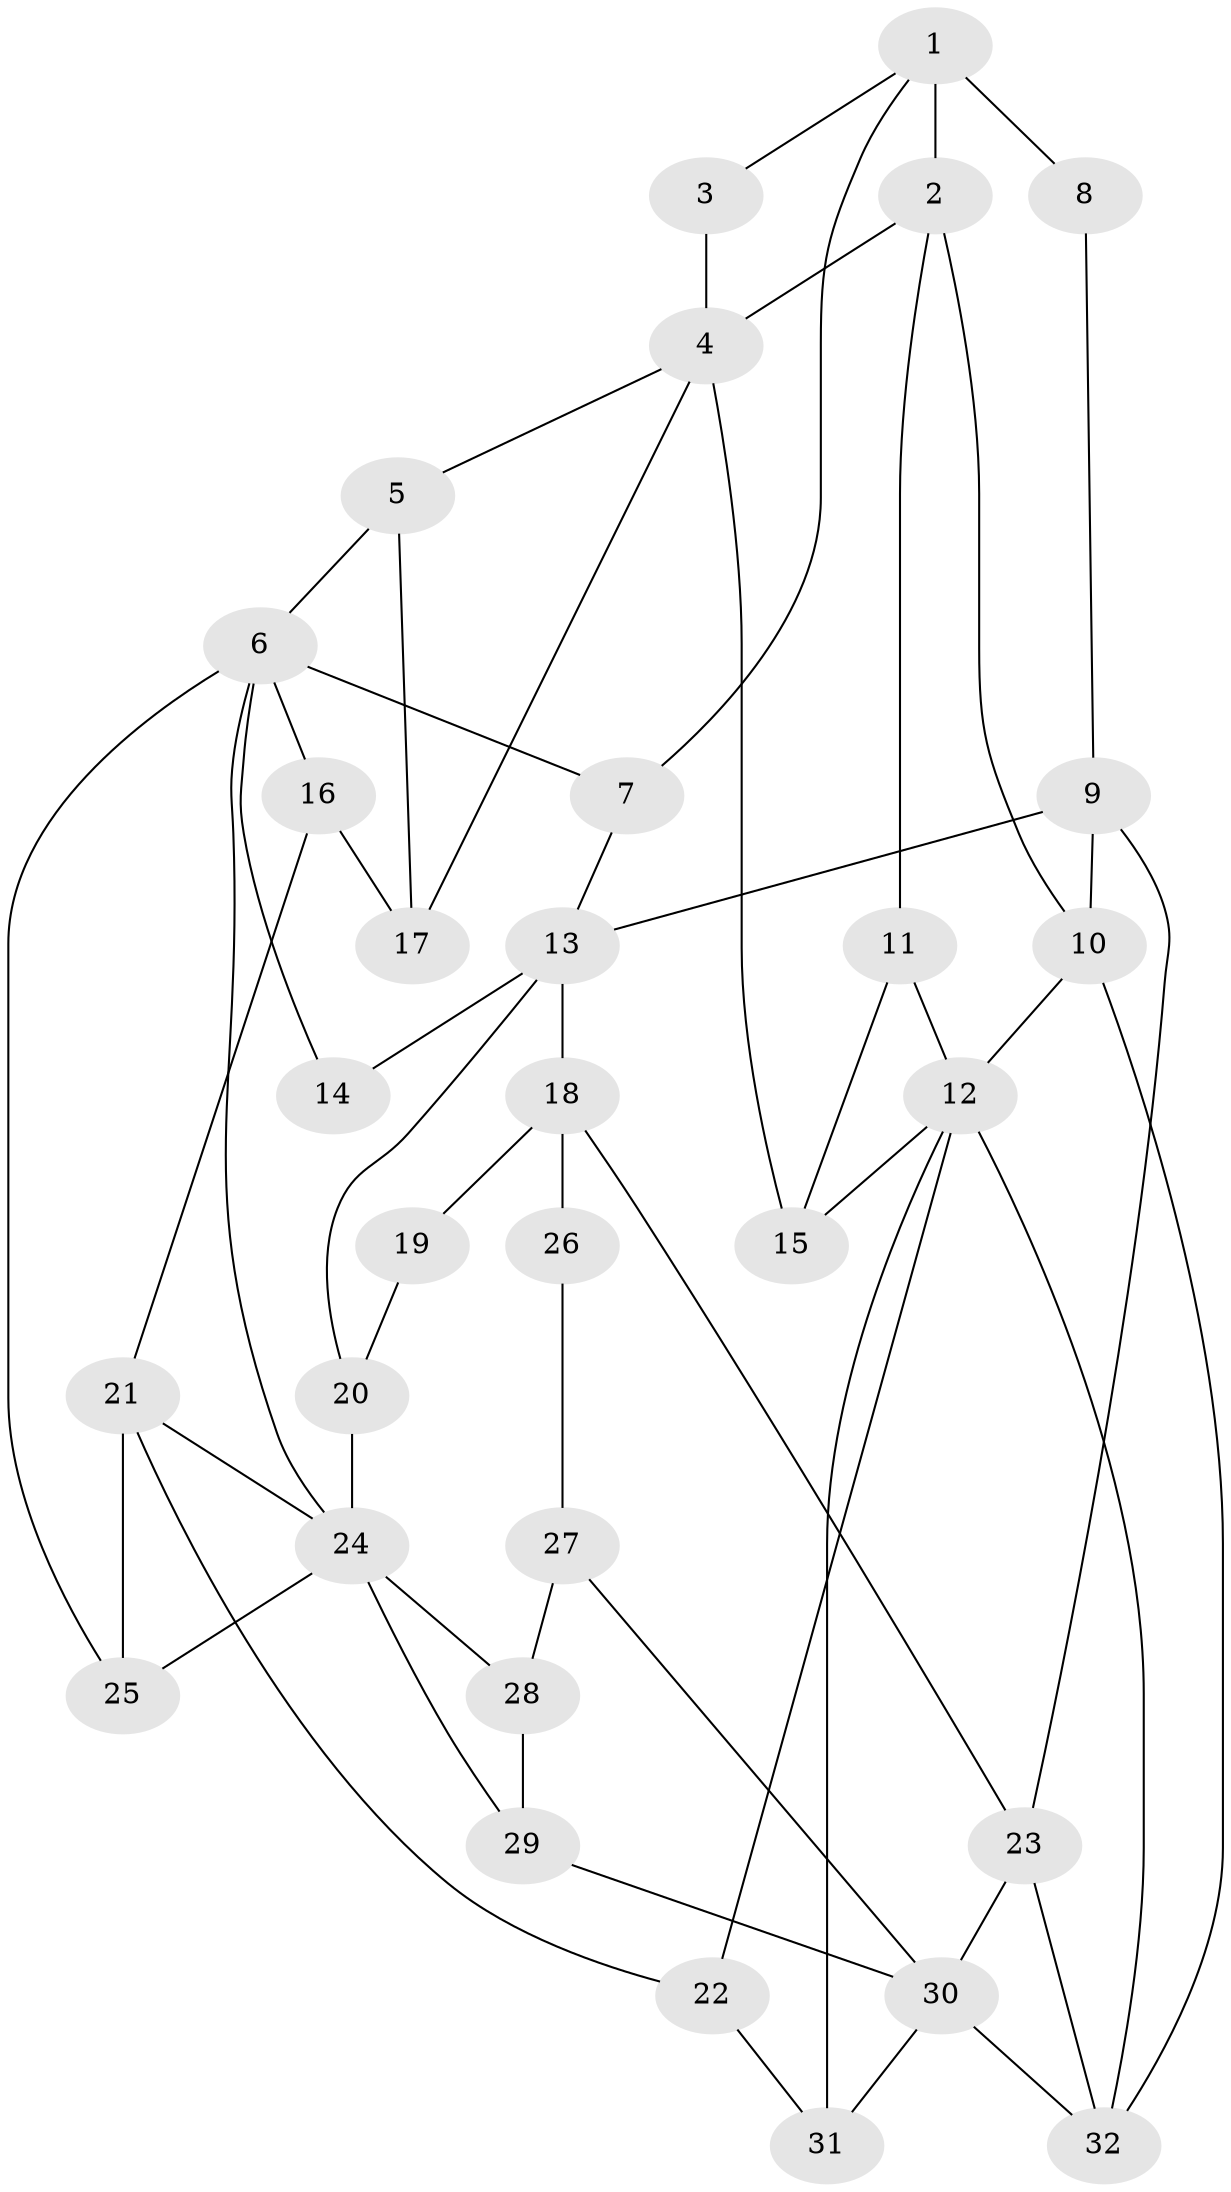 // original degree distribution, {3: 0.03125, 5: 0.46875, 4: 0.265625, 6: 0.234375}
// Generated by graph-tools (version 1.1) at 2025/38/03/09/25 02:38:28]
// undirected, 32 vertices, 57 edges
graph export_dot {
graph [start="1"]
  node [color=gray90,style=filled];
  1;
  2;
  3;
  4;
  5;
  6;
  7;
  8;
  9;
  10;
  11;
  12;
  13;
  14;
  15;
  16;
  17;
  18;
  19;
  20;
  21;
  22;
  23;
  24;
  25;
  26;
  27;
  28;
  29;
  30;
  31;
  32;
  1 -- 2 [weight=1.0];
  1 -- 3 [weight=1.0];
  1 -- 7 [weight=1.0];
  1 -- 8 [weight=2.0];
  2 -- 4 [weight=1.0];
  2 -- 10 [weight=1.0];
  2 -- 11 [weight=1.0];
  3 -- 4 [weight=2.0];
  4 -- 5 [weight=1.0];
  4 -- 15 [weight=1.0];
  4 -- 17 [weight=1.0];
  5 -- 6 [weight=1.0];
  5 -- 17 [weight=1.0];
  6 -- 7 [weight=1.0];
  6 -- 14 [weight=1.0];
  6 -- 16 [weight=1.0];
  6 -- 24 [weight=1.0];
  6 -- 25 [weight=1.0];
  7 -- 13 [weight=1.0];
  8 -- 9 [weight=1.0];
  9 -- 10 [weight=1.0];
  9 -- 13 [weight=1.0];
  9 -- 23 [weight=1.0];
  10 -- 12 [weight=1.0];
  10 -- 32 [weight=1.0];
  11 -- 12 [weight=1.0];
  11 -- 15 [weight=1.0];
  12 -- 15 [weight=1.0];
  12 -- 22 [weight=1.0];
  12 -- 31 [weight=1.0];
  12 -- 32 [weight=1.0];
  13 -- 14 [weight=2.0];
  13 -- 18 [weight=1.0];
  13 -- 20 [weight=1.0];
  16 -- 17 [weight=1.0];
  16 -- 21 [weight=1.0];
  18 -- 19 [weight=2.0];
  18 -- 23 [weight=1.0];
  18 -- 26 [weight=2.0];
  19 -- 20 [weight=1.0];
  20 -- 24 [weight=1.0];
  21 -- 22 [weight=1.0];
  21 -- 24 [weight=1.0];
  21 -- 25 [weight=1.0];
  22 -- 31 [weight=2.0];
  23 -- 30 [weight=1.0];
  23 -- 32 [weight=1.0];
  24 -- 25 [weight=1.0];
  24 -- 28 [weight=1.0];
  24 -- 29 [weight=1.0];
  26 -- 27 [weight=1.0];
  27 -- 28 [weight=1.0];
  27 -- 30 [weight=1.0];
  28 -- 29 [weight=1.0];
  29 -- 30 [weight=1.0];
  30 -- 31 [weight=2.0];
  30 -- 32 [weight=1.0];
}
